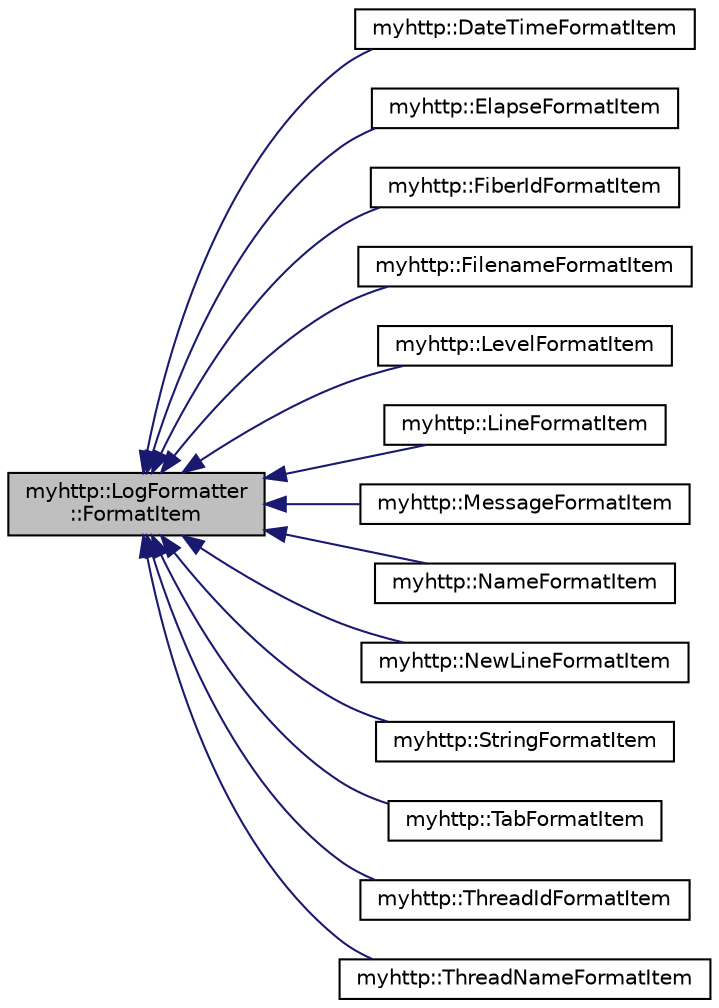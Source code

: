 digraph "myhttp::LogFormatter::FormatItem"
{
 // LATEX_PDF_SIZE
  edge [fontname="Helvetica",fontsize="10",labelfontname="Helvetica",labelfontsize="10"];
  node [fontname="Helvetica",fontsize="10",shape=record];
  rankdir="LR";
  Node1 [label="myhttp::LogFormatter\l::FormatItem",height=0.2,width=0.4,color="black", fillcolor="grey75", style="filled", fontcolor="black",tooltip="日志内容项格式化"];
  Node1 -> Node2 [dir="back",color="midnightblue",fontsize="10",style="solid",fontname="Helvetica"];
  Node2 [label="myhttp::DateTimeFormatItem",height=0.2,width=0.4,color="black", fillcolor="white", style="filled",URL="$classmyhttp_1_1DateTimeFormatItem.html",tooltip=" "];
  Node1 -> Node3 [dir="back",color="midnightblue",fontsize="10",style="solid",fontname="Helvetica"];
  Node3 [label="myhttp::ElapseFormatItem",height=0.2,width=0.4,color="black", fillcolor="white", style="filled",URL="$classmyhttp_1_1ElapseFormatItem.html",tooltip=" "];
  Node1 -> Node4 [dir="back",color="midnightblue",fontsize="10",style="solid",fontname="Helvetica"];
  Node4 [label="myhttp::FiberIdFormatItem",height=0.2,width=0.4,color="black", fillcolor="white", style="filled",URL="$classmyhttp_1_1FiberIdFormatItem.html",tooltip=" "];
  Node1 -> Node5 [dir="back",color="midnightblue",fontsize="10",style="solid",fontname="Helvetica"];
  Node5 [label="myhttp::FilenameFormatItem",height=0.2,width=0.4,color="black", fillcolor="white", style="filled",URL="$classmyhttp_1_1FilenameFormatItem.html",tooltip=" "];
  Node1 -> Node6 [dir="back",color="midnightblue",fontsize="10",style="solid",fontname="Helvetica"];
  Node6 [label="myhttp::LevelFormatItem",height=0.2,width=0.4,color="black", fillcolor="white", style="filled",URL="$classmyhttp_1_1LevelFormatItem.html",tooltip=" "];
  Node1 -> Node7 [dir="back",color="midnightblue",fontsize="10",style="solid",fontname="Helvetica"];
  Node7 [label="myhttp::LineFormatItem",height=0.2,width=0.4,color="black", fillcolor="white", style="filled",URL="$classmyhttp_1_1LineFormatItem.html",tooltip=" "];
  Node1 -> Node8 [dir="back",color="midnightblue",fontsize="10",style="solid",fontname="Helvetica"];
  Node8 [label="myhttp::MessageFormatItem",height=0.2,width=0.4,color="black", fillcolor="white", style="filled",URL="$classmyhttp_1_1MessageFormatItem.html",tooltip=" "];
  Node1 -> Node9 [dir="back",color="midnightblue",fontsize="10",style="solid",fontname="Helvetica"];
  Node9 [label="myhttp::NameFormatItem",height=0.2,width=0.4,color="black", fillcolor="white", style="filled",URL="$classmyhttp_1_1NameFormatItem.html",tooltip=" "];
  Node1 -> Node10 [dir="back",color="midnightblue",fontsize="10",style="solid",fontname="Helvetica"];
  Node10 [label="myhttp::NewLineFormatItem",height=0.2,width=0.4,color="black", fillcolor="white", style="filled",URL="$classmyhttp_1_1NewLineFormatItem.html",tooltip=" "];
  Node1 -> Node11 [dir="back",color="midnightblue",fontsize="10",style="solid",fontname="Helvetica"];
  Node11 [label="myhttp::StringFormatItem",height=0.2,width=0.4,color="black", fillcolor="white", style="filled",URL="$classmyhttp_1_1StringFormatItem.html",tooltip=" "];
  Node1 -> Node12 [dir="back",color="midnightblue",fontsize="10",style="solid",fontname="Helvetica"];
  Node12 [label="myhttp::TabFormatItem",height=0.2,width=0.4,color="black", fillcolor="white", style="filled",URL="$classmyhttp_1_1TabFormatItem.html",tooltip=" "];
  Node1 -> Node13 [dir="back",color="midnightblue",fontsize="10",style="solid",fontname="Helvetica"];
  Node13 [label="myhttp::ThreadIdFormatItem",height=0.2,width=0.4,color="black", fillcolor="white", style="filled",URL="$classmyhttp_1_1ThreadIdFormatItem.html",tooltip=" "];
  Node1 -> Node14 [dir="back",color="midnightblue",fontsize="10",style="solid",fontname="Helvetica"];
  Node14 [label="myhttp::ThreadNameFormatItem",height=0.2,width=0.4,color="black", fillcolor="white", style="filled",URL="$classmyhttp_1_1ThreadNameFormatItem.html",tooltip=" "];
}
